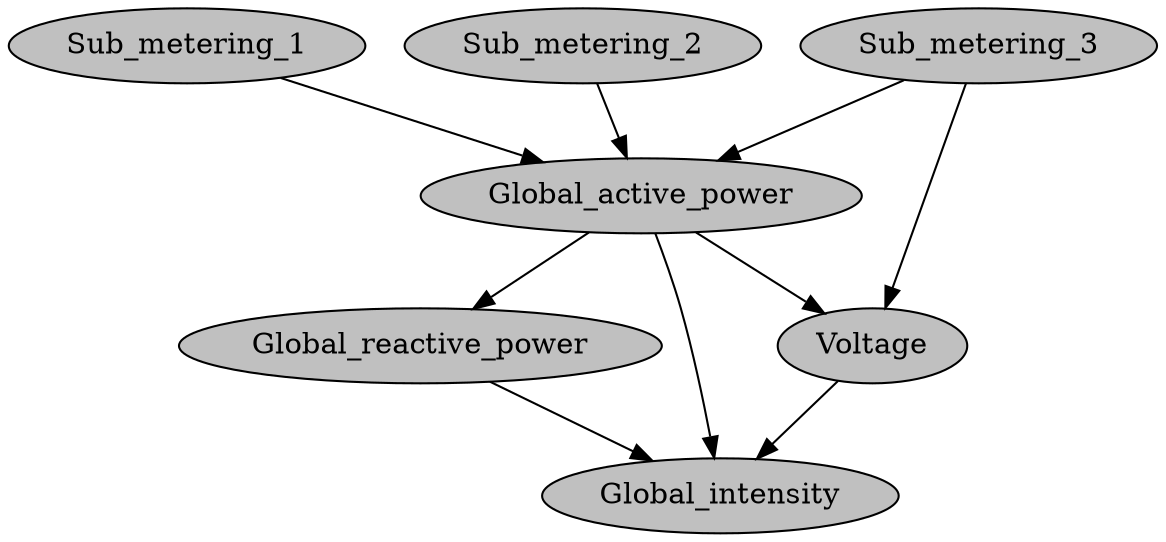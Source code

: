 strict digraph "" {
	Global_active_power	[fillcolor=gray,
		style=filled];
	Global_reactive_power	[fillcolor=gray,
		style=filled];
	Global_active_power -> Global_reactive_power;
	Voltage	[fillcolor=gray,
		style=filled];
	Global_active_power -> Voltage;
	Global_intensity	[fillcolor=gray,
		style=filled];
	Global_active_power -> Global_intensity;
	Global_reactive_power -> Global_intensity;
	Voltage -> Global_intensity;
	Sub_metering_1	[fillcolor=gray,
		style=filled];
	Sub_metering_1 -> Global_active_power;
	Sub_metering_2	[fillcolor=gray,
		style=filled];
	Sub_metering_2 -> Global_active_power;
	Sub_metering_3	[fillcolor=gray,
		style=filled];
	Sub_metering_3 -> Global_active_power;
	Sub_metering_3 -> Voltage;
}

